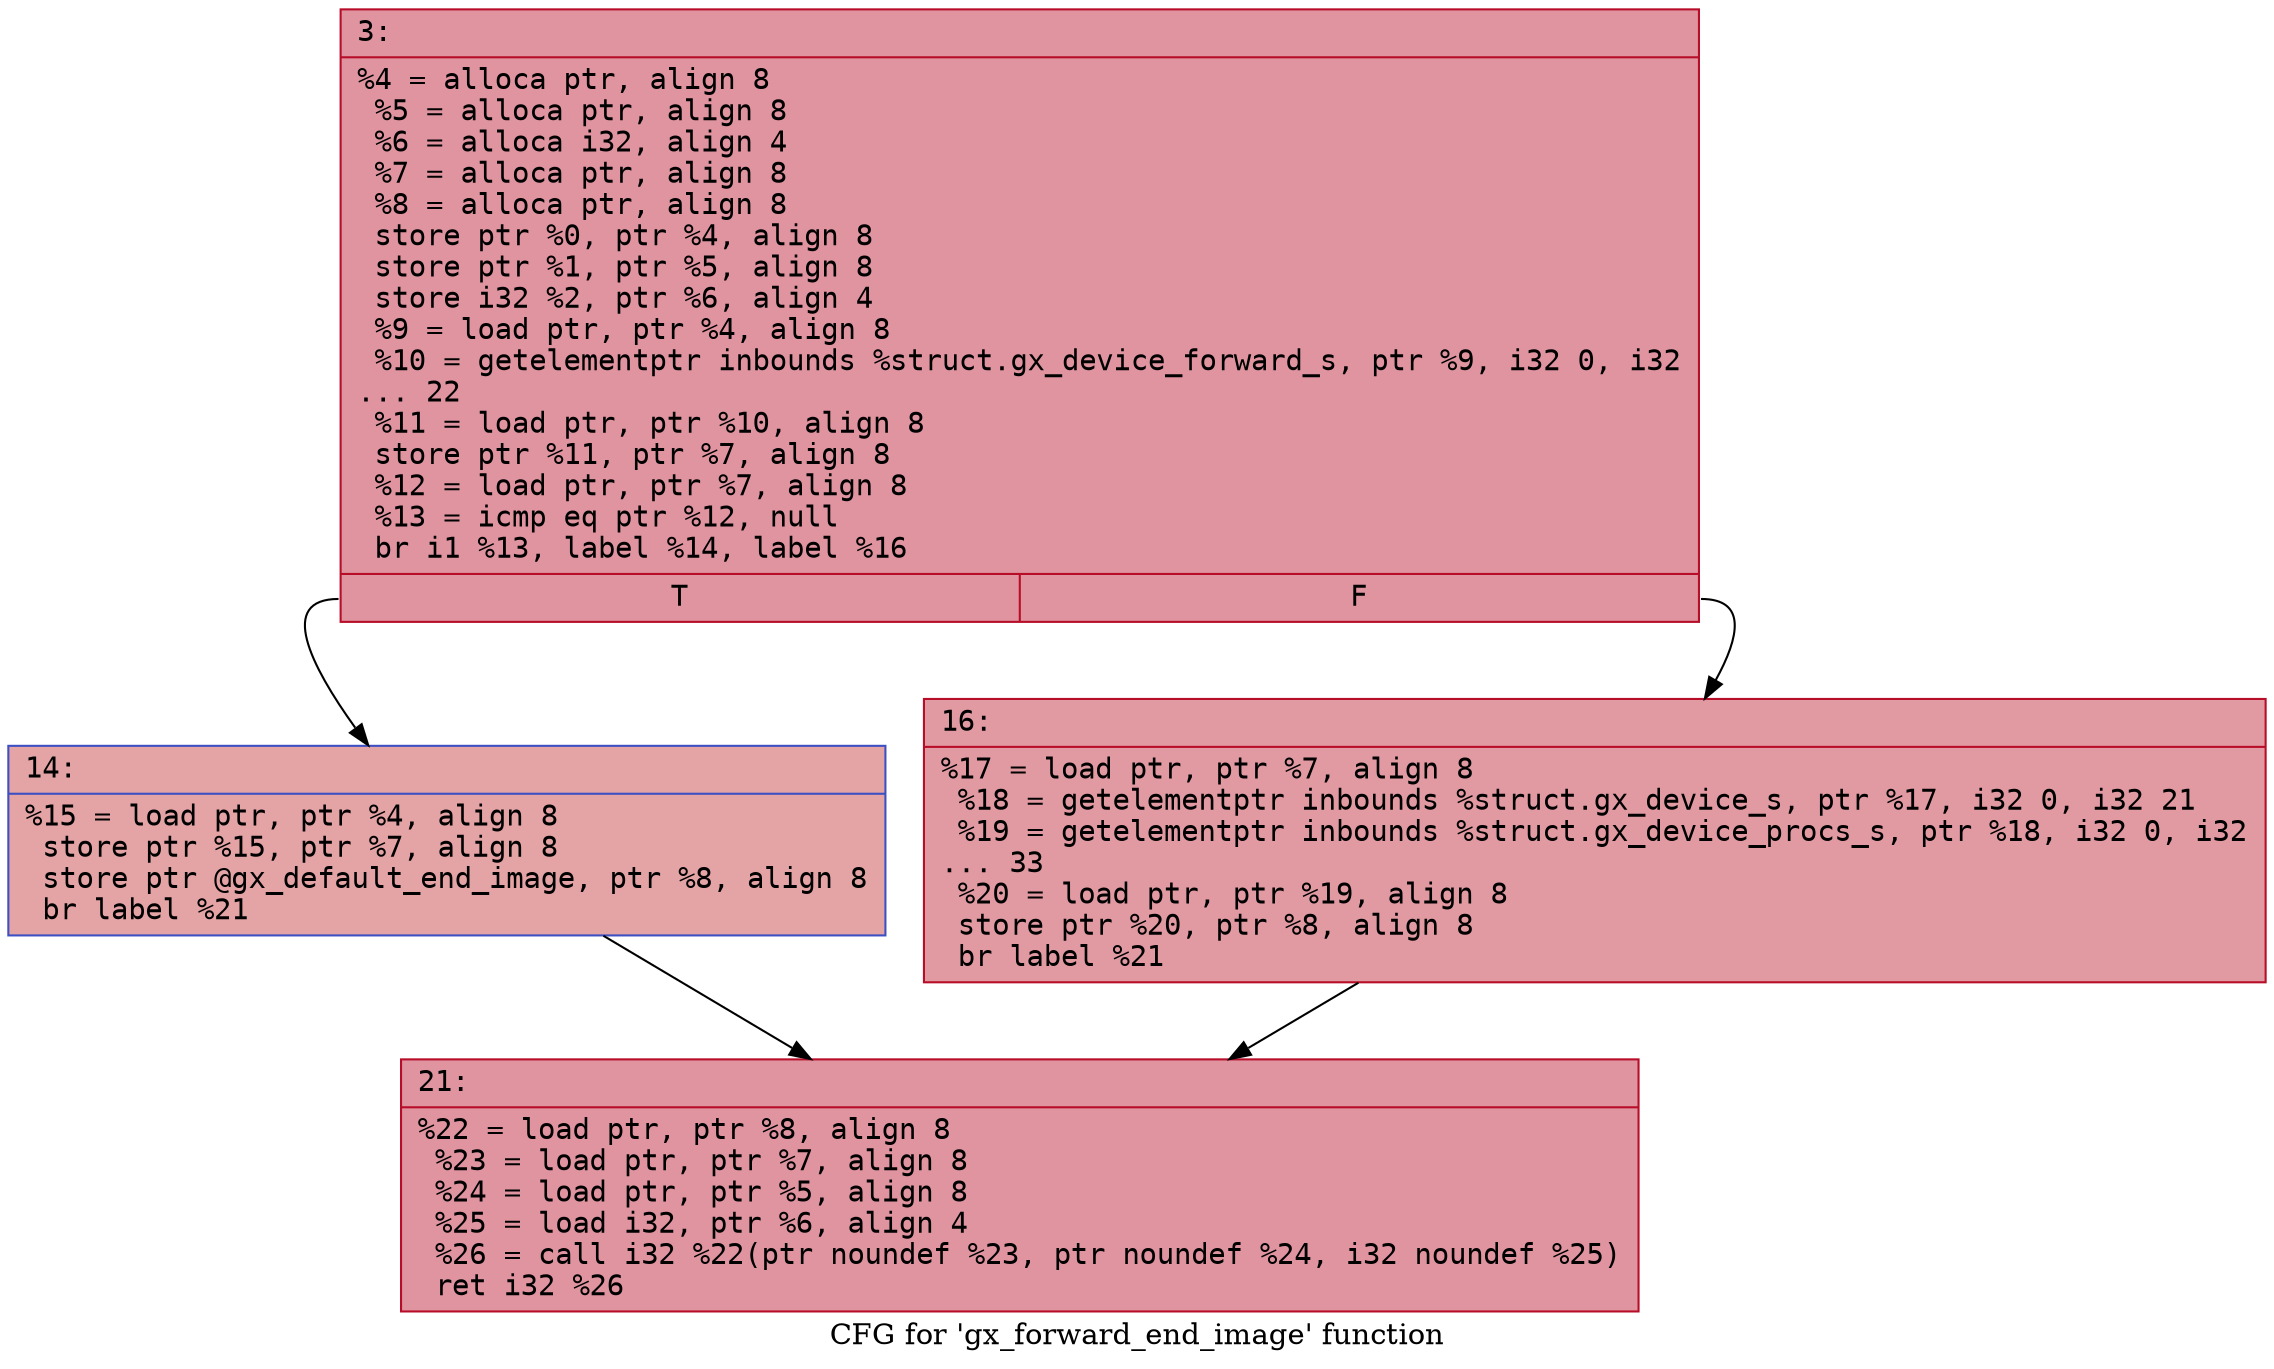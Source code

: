 digraph "CFG for 'gx_forward_end_image' function" {
	label="CFG for 'gx_forward_end_image' function";

	Node0x600003d9d8b0 [shape=record,color="#b70d28ff", style=filled, fillcolor="#b70d2870" fontname="Courier",label="{3:\l|  %4 = alloca ptr, align 8\l  %5 = alloca ptr, align 8\l  %6 = alloca i32, align 4\l  %7 = alloca ptr, align 8\l  %8 = alloca ptr, align 8\l  store ptr %0, ptr %4, align 8\l  store ptr %1, ptr %5, align 8\l  store i32 %2, ptr %6, align 4\l  %9 = load ptr, ptr %4, align 8\l  %10 = getelementptr inbounds %struct.gx_device_forward_s, ptr %9, i32 0, i32\l... 22\l  %11 = load ptr, ptr %10, align 8\l  store ptr %11, ptr %7, align 8\l  %12 = load ptr, ptr %7, align 8\l  %13 = icmp eq ptr %12, null\l  br i1 %13, label %14, label %16\l|{<s0>T|<s1>F}}"];
	Node0x600003d9d8b0:s0 -> Node0x600003d9d900[tooltip="3 -> 14\nProbability 37.50%" ];
	Node0x600003d9d8b0:s1 -> Node0x600003d9d950[tooltip="3 -> 16\nProbability 62.50%" ];
	Node0x600003d9d900 [shape=record,color="#3d50c3ff", style=filled, fillcolor="#c32e3170" fontname="Courier",label="{14:\l|  %15 = load ptr, ptr %4, align 8\l  store ptr %15, ptr %7, align 8\l  store ptr @gx_default_end_image, ptr %8, align 8\l  br label %21\l}"];
	Node0x600003d9d900 -> Node0x600003d9d9a0[tooltip="14 -> 21\nProbability 100.00%" ];
	Node0x600003d9d950 [shape=record,color="#b70d28ff", style=filled, fillcolor="#bb1b2c70" fontname="Courier",label="{16:\l|  %17 = load ptr, ptr %7, align 8\l  %18 = getelementptr inbounds %struct.gx_device_s, ptr %17, i32 0, i32 21\l  %19 = getelementptr inbounds %struct.gx_device_procs_s, ptr %18, i32 0, i32\l... 33\l  %20 = load ptr, ptr %19, align 8\l  store ptr %20, ptr %8, align 8\l  br label %21\l}"];
	Node0x600003d9d950 -> Node0x600003d9d9a0[tooltip="16 -> 21\nProbability 100.00%" ];
	Node0x600003d9d9a0 [shape=record,color="#b70d28ff", style=filled, fillcolor="#b70d2870" fontname="Courier",label="{21:\l|  %22 = load ptr, ptr %8, align 8\l  %23 = load ptr, ptr %7, align 8\l  %24 = load ptr, ptr %5, align 8\l  %25 = load i32, ptr %6, align 4\l  %26 = call i32 %22(ptr noundef %23, ptr noundef %24, i32 noundef %25)\l  ret i32 %26\l}"];
}
